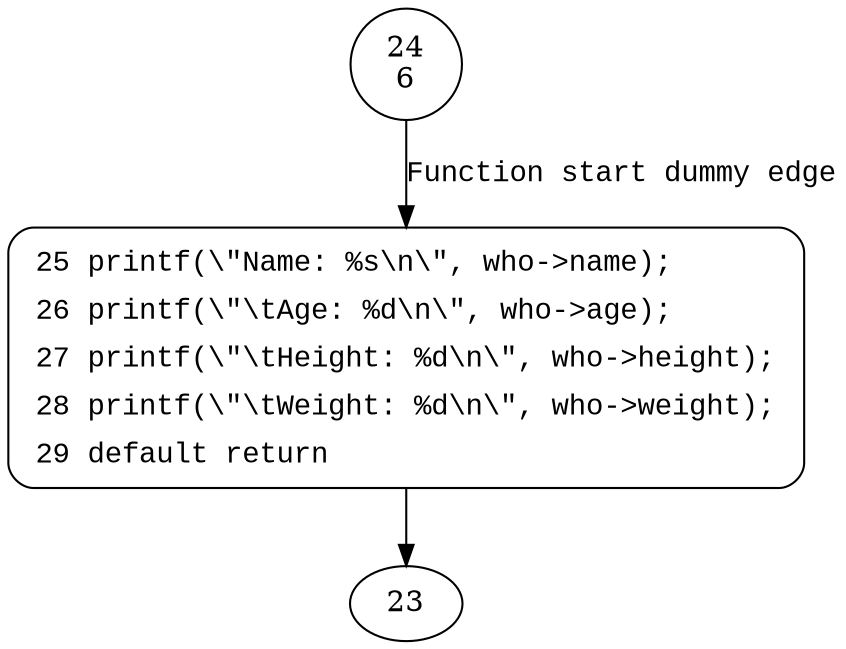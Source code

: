 digraph Person_print {
24 [shape="circle" label="24\n6"]
25 [shape="circle" label="25\n5"]
25 [style="filled,bold" penwidth="1" fillcolor="white" fontname="Courier New" shape="Mrecord" label=<<table border="0" cellborder="0" cellpadding="3" bgcolor="white"><tr><td align="right">25</td><td align="left">printf(\"Name: %s\n\", who-&gt;name);</td></tr><tr><td align="right">26</td><td align="left">printf(\"\tAge: %d\n\", who-&gt;age);</td></tr><tr><td align="right">27</td><td align="left">printf(\"\tHeight: %d\n\", who-&gt;height);</td></tr><tr><td align="right">28</td><td align="left">printf(\"\tWeight: %d\n\", who-&gt;weight);</td></tr><tr><td align="right">29</td><td align="left">default return</td></tr></table>>]
25 -> 23[label=""]
24 -> 25 [label="Function start dummy edge" fontname="Courier New"]
}